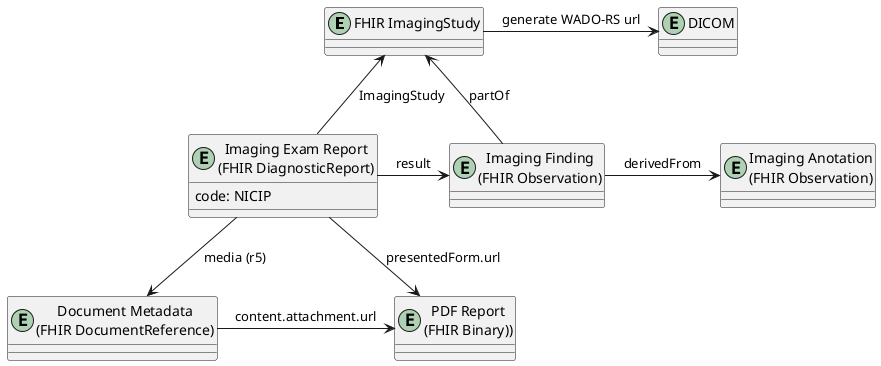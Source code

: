 @startuml

entity "FHIR ImagingStudy" as ImagingStudy
entity "Imaging Finding\n(FHIR Observation)" as Observation
entity "Imaging Exam Report\n(FHIR DiagnosticReport)" as DiagnosticReport {
code: NICIP
}
entity "DICOM" as DICOM
entity "Imaging Anotation\n(FHIR Observation)" as Anotation
entity "PDF Report\n(FHIR Binary))" as Binary
entity "Document Metadata\n(FHIR DocumentReference)" as DocumentReference

DiagnosticReport -r-> Observation: result
Observation -r-> Anotation: derivedFrom
Observation -u-> ImagingStudy : partOf
ImagingStudy -r-> DICOM : generate WADO-RS url
DiagnosticReport -u-> ImagingStudy: ImagingStudy
DiagnosticReport -d-> Binary: presentedForm.url
DiagnosticReport -d-> DocumentReference: media (r5)
DocumentReference -r-> Binary : content.attachment.url


@enduml

